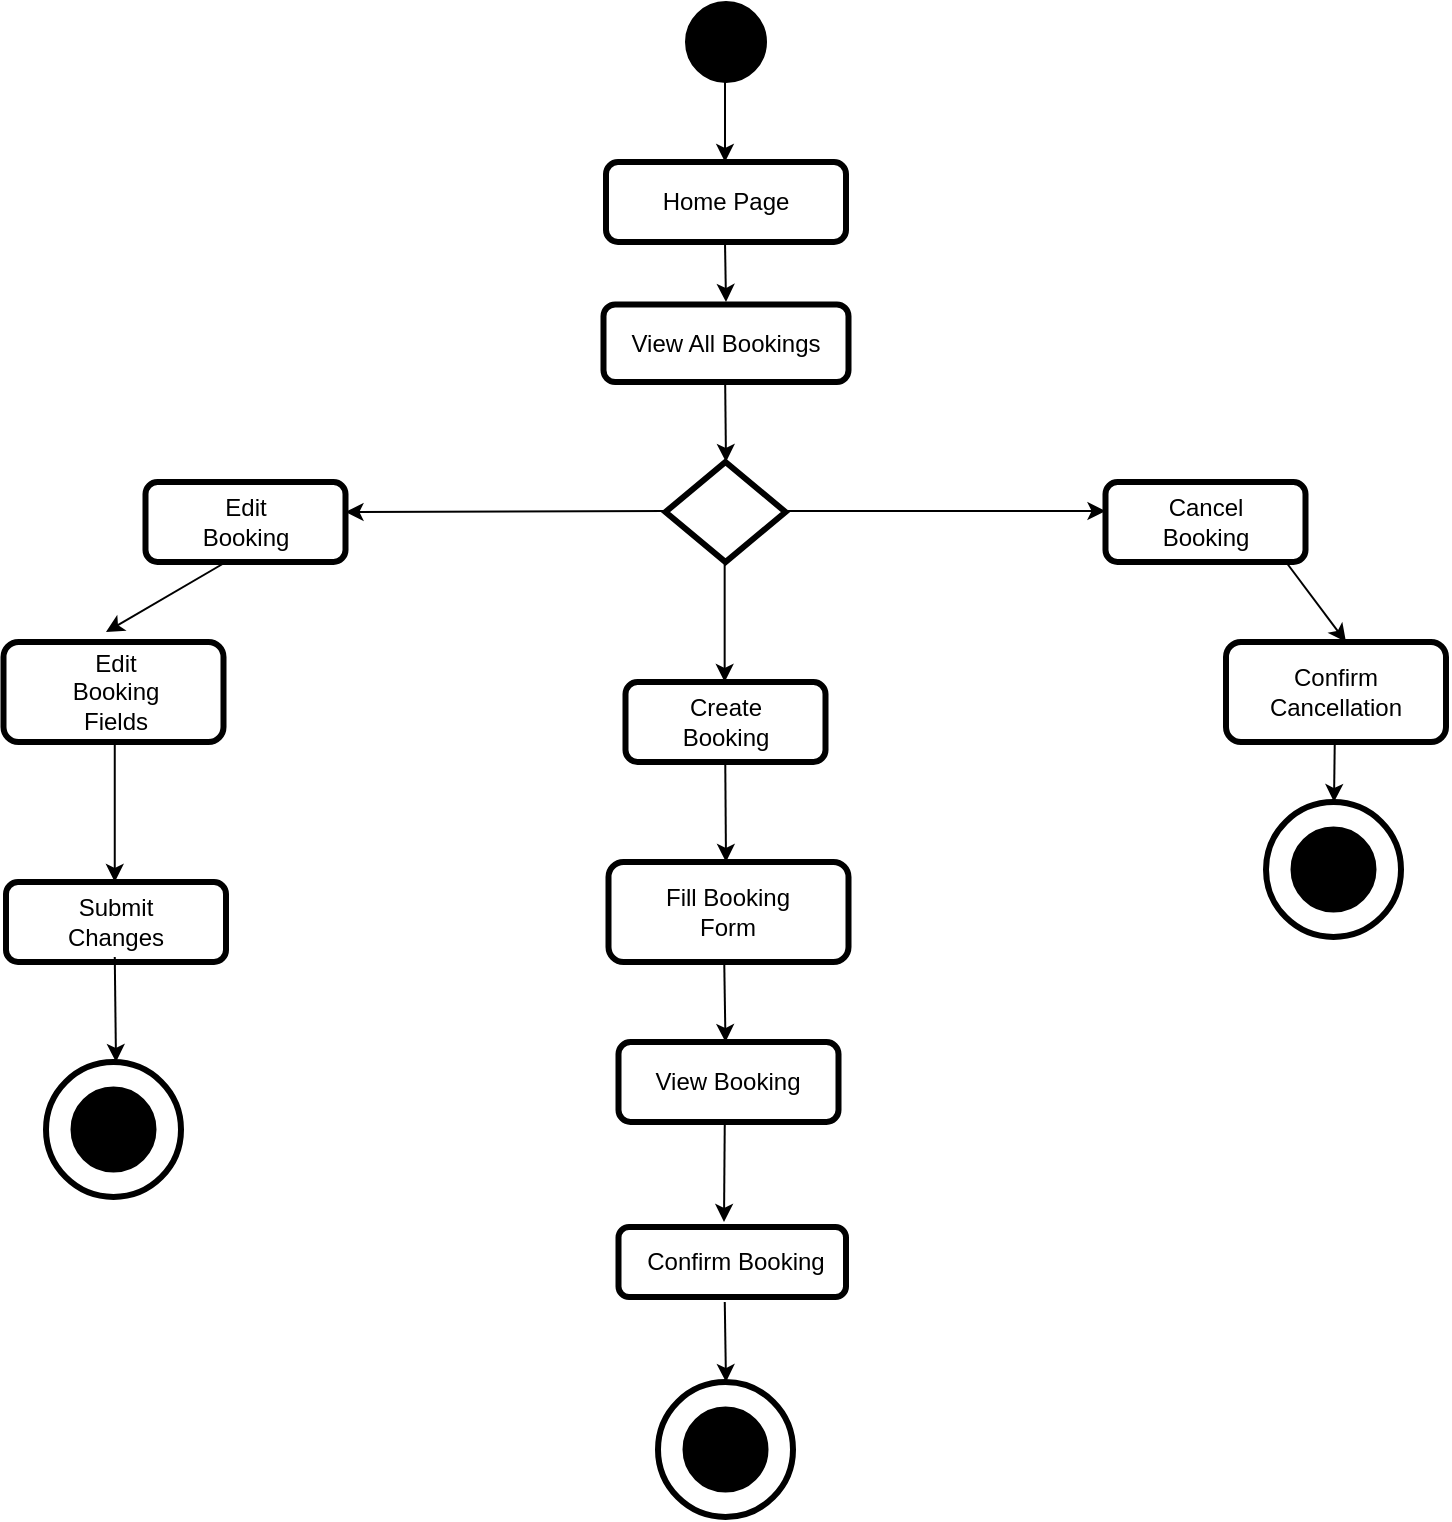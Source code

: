 <mxfile version="20.5.3" type="github">
  <diagram id="yeDyYtEWa_LAC-ZGY85x" name="Page-1">
    <mxGraphModel dx="983" dy="518" grid="1" gridSize="10" guides="1" tooltips="1" connect="1" arrows="1" fold="1" page="1" pageScale="1" pageWidth="827" pageHeight="1169" math="0" shadow="0">
      <root>
        <mxCell id="0" />
        <mxCell id="1" parent="0" />
        <mxCell id="GqVqSoaUUdwbQ-ARkxw8-1" value="" style="ellipse;whiteSpace=wrap;html=1;aspect=fixed;fillColor=#000000;" vertex="1" parent="1">
          <mxGeometry x="360" width="40" height="40" as="geometry" />
        </mxCell>
        <mxCell id="GqVqSoaUUdwbQ-ARkxw8-5" value="" style="endArrow=classic;html=1;rounded=0;" edge="1" parent="1">
          <mxGeometry width="50" height="50" relative="1" as="geometry">
            <mxPoint x="379.5" y="40" as="sourcePoint" />
            <mxPoint x="379.5" y="80" as="targetPoint" />
          </mxGeometry>
        </mxCell>
        <mxCell id="GqVqSoaUUdwbQ-ARkxw8-6" value="" style="rounded=1;whiteSpace=wrap;html=1;strokeWidth=3;fillColor=none;" vertex="1" parent="1">
          <mxGeometry x="320" y="80" width="120" height="40" as="geometry" />
        </mxCell>
        <mxCell id="GqVqSoaUUdwbQ-ARkxw8-7" value="Home Page" style="text;html=1;strokeColor=none;fillColor=none;align=center;verticalAlign=middle;whiteSpace=wrap;rounded=0;strokeWidth=3;" vertex="1" parent="1">
          <mxGeometry x="335" y="85" width="90" height="30" as="geometry" />
        </mxCell>
        <mxCell id="GqVqSoaUUdwbQ-ARkxw8-12" value="" style="endArrow=classic;html=1;rounded=0;" edge="1" parent="1">
          <mxGeometry width="50" height="50" relative="1" as="geometry">
            <mxPoint x="379.5" y="120" as="sourcePoint" />
            <mxPoint x="380" y="150" as="targetPoint" />
          </mxGeometry>
        </mxCell>
        <mxCell id="GqVqSoaUUdwbQ-ARkxw8-24" value="" style="rounded=1;whiteSpace=wrap;html=1;strokeWidth=3;fillColor=none;" vertex="1" parent="1">
          <mxGeometry x="318.75" y="151.25" width="122.5" height="38.75" as="geometry" />
        </mxCell>
        <mxCell id="GqVqSoaUUdwbQ-ARkxw8-25" value="View All Bookings" style="text;html=1;strokeColor=none;fillColor=none;align=center;verticalAlign=middle;whiteSpace=wrap;rounded=0;strokeWidth=3;" vertex="1" parent="1">
          <mxGeometry x="330" y="156.25" width="100" height="30" as="geometry" />
        </mxCell>
        <mxCell id="GqVqSoaUUdwbQ-ARkxw8-26" value="" style="endArrow=classic;html=1;rounded=0;" edge="1" parent="1">
          <mxGeometry width="50" height="50" relative="1" as="geometry">
            <mxPoint x="379.58" y="190" as="sourcePoint" />
            <mxPoint x="380" y="230" as="targetPoint" />
          </mxGeometry>
        </mxCell>
        <mxCell id="GqVqSoaUUdwbQ-ARkxw8-27" value="" style="rounded=1;whiteSpace=wrap;html=1;strokeWidth=3;fillColor=none;" vertex="1" parent="1">
          <mxGeometry x="18.75" y="320" width="110" height="50" as="geometry" />
        </mxCell>
        <mxCell id="GqVqSoaUUdwbQ-ARkxw8-28" value="" style="rounded=1;whiteSpace=wrap;html=1;strokeWidth=3;fillColor=none;" vertex="1" parent="1">
          <mxGeometry x="630" y="320" width="110" height="50" as="geometry" />
        </mxCell>
        <mxCell id="GqVqSoaUUdwbQ-ARkxw8-29" value="" style="rounded=1;whiteSpace=wrap;html=1;strokeWidth=3;fillColor=none;" vertex="1" parent="1">
          <mxGeometry x="321.25" y="430" width="120" height="50" as="geometry" />
        </mxCell>
        <mxCell id="GqVqSoaUUdwbQ-ARkxw8-30" value="Edit Booking Fields" style="text;html=1;strokeColor=none;fillColor=none;align=center;verticalAlign=middle;whiteSpace=wrap;rounded=0;strokeWidth=3;" vertex="1" parent="1">
          <mxGeometry x="45" y="320" width="60" height="50" as="geometry" />
        </mxCell>
        <mxCell id="GqVqSoaUUdwbQ-ARkxw8-31" value="Confirm Cancellation" style="text;html=1;strokeColor=none;fillColor=none;align=center;verticalAlign=middle;whiteSpace=wrap;rounded=0;strokeWidth=3;" vertex="1" parent="1">
          <mxGeometry x="650" y="320" width="70" height="50" as="geometry" />
        </mxCell>
        <mxCell id="GqVqSoaUUdwbQ-ARkxw8-32" value="Fill Booking Form" style="text;html=1;strokeColor=none;fillColor=none;align=center;verticalAlign=middle;whiteSpace=wrap;rounded=0;strokeWidth=3;" vertex="1" parent="1">
          <mxGeometry x="341.25" y="432.5" width="80" height="45" as="geometry" />
        </mxCell>
        <mxCell id="GqVqSoaUUdwbQ-ARkxw8-33" value="" style="rounded=1;whiteSpace=wrap;html=1;strokeWidth=3;fillColor=none;" vertex="1" parent="1">
          <mxGeometry x="20" y="440" width="110" height="40" as="geometry" />
        </mxCell>
        <mxCell id="GqVqSoaUUdwbQ-ARkxw8-34" value="" style="rounded=1;whiteSpace=wrap;html=1;strokeWidth=3;fillColor=none;" vertex="1" parent="1">
          <mxGeometry x="326.25" y="520" width="110" height="40" as="geometry" />
        </mxCell>
        <mxCell id="GqVqSoaUUdwbQ-ARkxw8-37" value="" style="group" vertex="1" connectable="0" parent="1">
          <mxGeometry x="650" y="400" width="67.5" height="67.5" as="geometry" />
        </mxCell>
        <mxCell id="GqVqSoaUUdwbQ-ARkxw8-35" value="" style="ellipse;whiteSpace=wrap;html=1;aspect=fixed;strokeWidth=3;fillColor=#000000;" vertex="1" parent="GqVqSoaUUdwbQ-ARkxw8-37">
          <mxGeometry x="13.75" y="13.75" width="40" height="40" as="geometry" />
        </mxCell>
        <mxCell id="GqVqSoaUUdwbQ-ARkxw8-36" value="" style="ellipse;whiteSpace=wrap;html=1;aspect=fixed;strokeWidth=3;fillColor=none;" vertex="1" parent="GqVqSoaUUdwbQ-ARkxw8-37">
          <mxGeometry width="67.5" height="67.5" as="geometry" />
        </mxCell>
        <mxCell id="GqVqSoaUUdwbQ-ARkxw8-38" value="" style="group" vertex="1" connectable="0" parent="1">
          <mxGeometry x="40" y="530" width="67.5" height="67.5" as="geometry" />
        </mxCell>
        <mxCell id="GqVqSoaUUdwbQ-ARkxw8-39" value="" style="ellipse;whiteSpace=wrap;html=1;aspect=fixed;strokeWidth=3;fillColor=#000000;" vertex="1" parent="GqVqSoaUUdwbQ-ARkxw8-38">
          <mxGeometry x="13.75" y="13.75" width="40" height="40" as="geometry" />
        </mxCell>
        <mxCell id="GqVqSoaUUdwbQ-ARkxw8-40" value="" style="ellipse;whiteSpace=wrap;html=1;aspect=fixed;strokeWidth=3;fillColor=none;" vertex="1" parent="GqVqSoaUUdwbQ-ARkxw8-38">
          <mxGeometry width="67.5" height="67.5" as="geometry" />
        </mxCell>
        <mxCell id="GqVqSoaUUdwbQ-ARkxw8-41" value="" style="group" vertex="1" connectable="0" parent="1">
          <mxGeometry x="346" y="690" width="67.5" height="67.5" as="geometry" />
        </mxCell>
        <mxCell id="GqVqSoaUUdwbQ-ARkxw8-42" value="" style="ellipse;whiteSpace=wrap;html=1;aspect=fixed;strokeWidth=3;fillColor=#000000;" vertex="1" parent="GqVqSoaUUdwbQ-ARkxw8-41">
          <mxGeometry x="13.75" y="13.75" width="40" height="40" as="geometry" />
        </mxCell>
        <mxCell id="GqVqSoaUUdwbQ-ARkxw8-43" value="" style="ellipse;whiteSpace=wrap;html=1;aspect=fixed;strokeWidth=3;fillColor=none;" vertex="1" parent="GqVqSoaUUdwbQ-ARkxw8-41">
          <mxGeometry width="67.5" height="67.5" as="geometry" />
        </mxCell>
        <mxCell id="GqVqSoaUUdwbQ-ARkxw8-52" value="" style="endArrow=classic;html=1;rounded=0;" edge="1" parent="GqVqSoaUUdwbQ-ARkxw8-41">
          <mxGeometry width="50" height="50" relative="1" as="geometry">
            <mxPoint x="33.38" y="-40" as="sourcePoint" />
            <mxPoint x="34" as="targetPoint" />
          </mxGeometry>
        </mxCell>
        <mxCell id="GqVqSoaUUdwbQ-ARkxw8-44" value="Submit Changes" style="text;html=1;strokeColor=none;fillColor=none;align=center;verticalAlign=middle;whiteSpace=wrap;rounded=0;strokeWidth=3;" vertex="1" parent="1">
          <mxGeometry x="40" y="445" width="70" height="30" as="geometry" />
        </mxCell>
        <mxCell id="GqVqSoaUUdwbQ-ARkxw8-45" value="View Booking" style="text;html=1;strokeColor=none;fillColor=none;align=center;verticalAlign=middle;whiteSpace=wrap;rounded=0;strokeWidth=3;" vertex="1" parent="1">
          <mxGeometry x="331.25" y="525" width="100" height="30" as="geometry" />
        </mxCell>
        <mxCell id="GqVqSoaUUdwbQ-ARkxw8-46" value="Confirm Booking" style="text;html=1;strokeColor=none;fillColor=none;align=center;verticalAlign=middle;whiteSpace=wrap;rounded=0;strokeWidth=3;" vertex="1" parent="1">
          <mxGeometry x="335" y="615" width="100" height="30" as="geometry" />
        </mxCell>
        <mxCell id="GqVqSoaUUdwbQ-ARkxw8-48" value="" style="rounded=1;whiteSpace=wrap;html=1;strokeWidth=3;fillColor=none;" vertex="1" parent="1">
          <mxGeometry x="326.25" y="612.5" width="113.75" height="35" as="geometry" />
        </mxCell>
        <mxCell id="GqVqSoaUUdwbQ-ARkxw8-50" value="" style="endArrow=classic;html=1;rounded=0;" edge="1" parent="1">
          <mxGeometry width="50" height="50" relative="1" as="geometry">
            <mxPoint x="74.38" y="370" as="sourcePoint" />
            <mxPoint x="74.38" y="440" as="targetPoint" />
          </mxGeometry>
        </mxCell>
        <mxCell id="GqVqSoaUUdwbQ-ARkxw8-53" value="" style="endArrow=classic;html=1;rounded=0;" edge="1" parent="1">
          <mxGeometry width="50" height="50" relative="1" as="geometry">
            <mxPoint x="379.63" y="380" as="sourcePoint" />
            <mxPoint x="380" y="430" as="targetPoint" />
          </mxGeometry>
        </mxCell>
        <mxCell id="GqVqSoaUUdwbQ-ARkxw8-54" value="" style="endArrow=classic;html=1;rounded=0;" edge="1" parent="1">
          <mxGeometry width="50" height="50" relative="1" as="geometry">
            <mxPoint x="660" y="280" as="sourcePoint" />
            <mxPoint x="690" y="320" as="targetPoint" />
          </mxGeometry>
        </mxCell>
        <mxCell id="GqVqSoaUUdwbQ-ARkxw8-55" value="" style="endArrow=classic;html=1;rounded=0;" edge="1" parent="1">
          <mxGeometry width="50" height="50" relative="1" as="geometry">
            <mxPoint x="684.38" y="370" as="sourcePoint" />
            <mxPoint x="684" y="400" as="targetPoint" />
          </mxGeometry>
        </mxCell>
        <mxCell id="GqVqSoaUUdwbQ-ARkxw8-56" value="" style="endArrow=classic;html=1;rounded=0;" edge="1" parent="1">
          <mxGeometry width="50" height="50" relative="1" as="geometry">
            <mxPoint x="379.12" y="480" as="sourcePoint" />
            <mxPoint x="379.74" y="520" as="targetPoint" />
          </mxGeometry>
        </mxCell>
        <mxCell id="GqVqSoaUUdwbQ-ARkxw8-58" value="" style="endArrow=classic;html=1;rounded=0;" edge="1" parent="1">
          <mxGeometry width="50" height="50" relative="1" as="geometry">
            <mxPoint x="379.38" y="560" as="sourcePoint" />
            <mxPoint x="379" y="610" as="targetPoint" />
          </mxGeometry>
        </mxCell>
        <mxCell id="GqVqSoaUUdwbQ-ARkxw8-8" value="" style="rhombus;whiteSpace=wrap;html=1;strokeWidth=3;fillColor=none;" vertex="1" parent="1">
          <mxGeometry x="349.75" y="230" width="60" height="50" as="geometry" />
        </mxCell>
        <mxCell id="GqVqSoaUUdwbQ-ARkxw8-9" value="" style="endArrow=classic;html=1;rounded=0;" edge="1" parent="1">
          <mxGeometry width="50" height="50" relative="1" as="geometry">
            <mxPoint x="349.75" y="254.5" as="sourcePoint" />
            <mxPoint x="189.75" y="255" as="targetPoint" />
          </mxGeometry>
        </mxCell>
        <mxCell id="GqVqSoaUUdwbQ-ARkxw8-10" value="" style="endArrow=classic;html=1;rounded=0;" edge="1" parent="1">
          <mxGeometry width="50" height="50" relative="1" as="geometry">
            <mxPoint x="409.75" y="254.5" as="sourcePoint" />
            <mxPoint x="569.75" y="254.5" as="targetPoint" />
          </mxGeometry>
        </mxCell>
        <mxCell id="GqVqSoaUUdwbQ-ARkxw8-13" value="" style="rounded=1;whiteSpace=wrap;html=1;strokeWidth=3;fillColor=none;" vertex="1" parent="1">
          <mxGeometry x="89.75" y="240" width="100" height="40" as="geometry" />
        </mxCell>
        <mxCell id="GqVqSoaUUdwbQ-ARkxw8-14" value="Edit Booking" style="text;html=1;strokeColor=none;fillColor=none;align=center;verticalAlign=middle;whiteSpace=wrap;rounded=0;strokeWidth=3;" vertex="1" parent="1">
          <mxGeometry x="109.75" y="245" width="60" height="30" as="geometry" />
        </mxCell>
        <mxCell id="GqVqSoaUUdwbQ-ARkxw8-16" value="" style="rounded=1;whiteSpace=wrap;html=1;strokeWidth=3;fillColor=none;" vertex="1" parent="1">
          <mxGeometry x="569.75" y="240" width="100" height="40" as="geometry" />
        </mxCell>
        <mxCell id="GqVqSoaUUdwbQ-ARkxw8-17" value="" style="rounded=1;whiteSpace=wrap;html=1;strokeWidth=3;fillColor=none;" vertex="1" parent="1">
          <mxGeometry x="329.75" y="340" width="100" height="40" as="geometry" />
        </mxCell>
        <mxCell id="GqVqSoaUUdwbQ-ARkxw8-18" value="Create Booking" style="text;html=1;strokeColor=none;fillColor=none;align=center;verticalAlign=middle;whiteSpace=wrap;rounded=0;strokeWidth=3;" vertex="1" parent="1">
          <mxGeometry x="349.75" y="345" width="60" height="30" as="geometry" />
        </mxCell>
        <mxCell id="GqVqSoaUUdwbQ-ARkxw8-15" value="Cancel Booking" style="text;html=1;strokeColor=none;fillColor=none;align=center;verticalAlign=middle;whiteSpace=wrap;rounded=0;strokeWidth=3;" vertex="1" parent="1">
          <mxGeometry x="594.75" y="250" width="50" height="20" as="geometry" />
        </mxCell>
        <mxCell id="GqVqSoaUUdwbQ-ARkxw8-11" value="" style="endArrow=classic;html=1;rounded=0;" edge="1" parent="1">
          <mxGeometry width="50" height="50" relative="1" as="geometry">
            <mxPoint x="379.33" y="280" as="sourcePoint" />
            <mxPoint x="379.33" y="340" as="targetPoint" />
          </mxGeometry>
        </mxCell>
        <mxCell id="GqVqSoaUUdwbQ-ARkxw8-57" value="" style="endArrow=classic;html=1;rounded=0;" edge="1" parent="1">
          <mxGeometry width="50" height="50" relative="1" as="geometry">
            <mxPoint x="130" y="280" as="sourcePoint" />
            <mxPoint x="70" y="315" as="targetPoint" />
          </mxGeometry>
        </mxCell>
        <mxCell id="GqVqSoaUUdwbQ-ARkxw8-60" value="" style="endArrow=classic;html=1;rounded=0;" edge="1" parent="1">
          <mxGeometry width="50" height="50" relative="1" as="geometry">
            <mxPoint x="74.38" y="477.5" as="sourcePoint" />
            <mxPoint x="75" y="530" as="targetPoint" />
          </mxGeometry>
        </mxCell>
      </root>
    </mxGraphModel>
  </diagram>
</mxfile>
